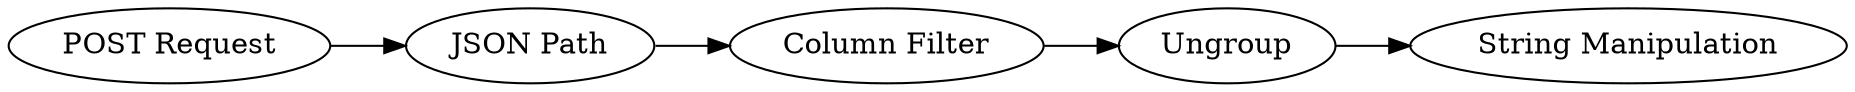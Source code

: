 digraph {
	1 -> 2
	5 -> 6
	2 -> 4
	4 -> 5
	5 [label=Ungroup]
	1 [label="POST Request"]
	4 [label="Column Filter"]
	6 [label="String Manipulation"]
	2 [label="JSON Path"]
	rankdir=LR
}
